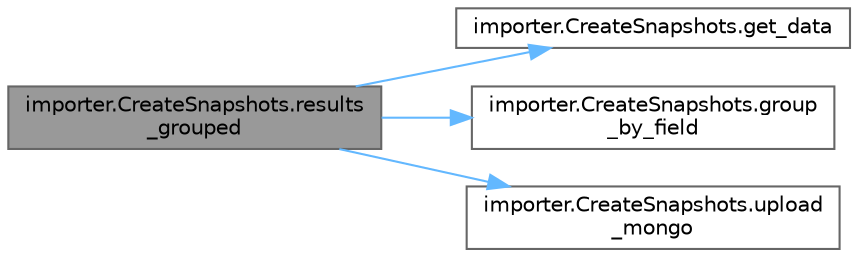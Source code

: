 digraph "importer.CreateSnapshots.results_grouped"
{
 // LATEX_PDF_SIZE
  bgcolor="transparent";
  edge [fontname=Helvetica,fontsize=10,labelfontname=Helvetica,labelfontsize=10];
  node [fontname=Helvetica,fontsize=10,shape=box,height=0.2,width=0.4];
  rankdir="LR";
  Node1 [id="Node000001",label="importer.CreateSnapshots.results\l_grouped",height=0.2,width=0.4,color="gray40", fillcolor="grey60", style="filled", fontcolor="black",tooltip=" "];
  Node1 -> Node2 [id="edge1_Node000001_Node000002",color="steelblue1",style="solid",tooltip=" "];
  Node2 [id="Node000002",label="importer.CreateSnapshots.get_data",height=0.2,width=0.4,color="grey40", fillcolor="white", style="filled",URL="$namespaceimporter_1_1_create_snapshots.html#a7914ca118e4fd4de28fcde5343b3a575",tooltip=" "];
  Node1 -> Node3 [id="edge2_Node000001_Node000003",color="steelblue1",style="solid",tooltip=" "];
  Node3 [id="Node000003",label="importer.CreateSnapshots.group\l_by_field",height=0.2,width=0.4,color="grey40", fillcolor="white", style="filled",URL="$namespaceimporter_1_1_create_snapshots.html#a56f0db3e03f459fc489bfc65e34fae47",tooltip=" "];
  Node1 -> Node4 [id="edge3_Node000001_Node000004",color="steelblue1",style="solid",tooltip=" "];
  Node4 [id="Node000004",label="importer.CreateSnapshots.upload\l_mongo",height=0.2,width=0.4,color="grey40", fillcolor="white", style="filled",URL="$namespaceimporter_1_1_create_snapshots.html#a071e9ae52b38709ce3c8bd02a9bd9c29",tooltip=" "];
}
